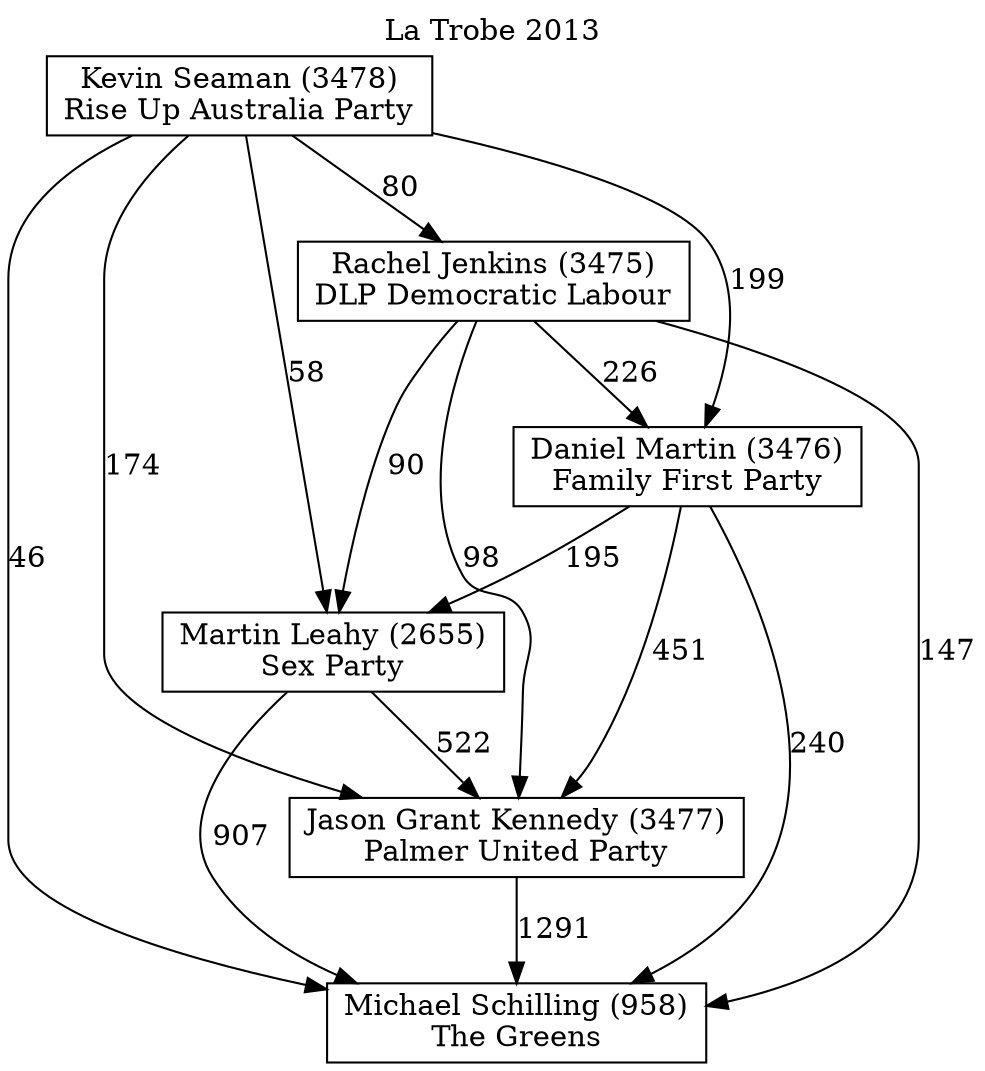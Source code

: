 // House preference flow
digraph "Michael Schilling (958)_La Trobe_2013" {
	graph [label="La Trobe 2013" labelloc=t]
	node [shape=box]
	"Michael Schilling (958)" [label="Michael Schilling (958)
The Greens"]
	"Jason Grant Kennedy (3477)" [label="Jason Grant Kennedy (3477)
Palmer United Party"]
	"Martin Leahy (2655)" [label="Martin Leahy (2655)
Sex Party"]
	"Daniel Martin (3476)" [label="Daniel Martin (3476)
Family First Party"]
	"Rachel Jenkins (3475)" [label="Rachel Jenkins (3475)
DLP Democratic Labour"]
	"Kevin Seaman (3478)" [label="Kevin Seaman (3478)
Rise Up Australia Party"]
	"Michael Schilling (958)" [label="Michael Schilling (958)
The Greens"]
	"Martin Leahy (2655)" [label="Martin Leahy (2655)
Sex Party"]
	"Daniel Martin (3476)" [label="Daniel Martin (3476)
Family First Party"]
	"Rachel Jenkins (3475)" [label="Rachel Jenkins (3475)
DLP Democratic Labour"]
	"Kevin Seaman (3478)" [label="Kevin Seaman (3478)
Rise Up Australia Party"]
	"Michael Schilling (958)" [label="Michael Schilling (958)
The Greens"]
	"Daniel Martin (3476)" [label="Daniel Martin (3476)
Family First Party"]
	"Rachel Jenkins (3475)" [label="Rachel Jenkins (3475)
DLP Democratic Labour"]
	"Kevin Seaman (3478)" [label="Kevin Seaman (3478)
Rise Up Australia Party"]
	"Michael Schilling (958)" [label="Michael Schilling (958)
The Greens"]
	"Rachel Jenkins (3475)" [label="Rachel Jenkins (3475)
DLP Democratic Labour"]
	"Kevin Seaman (3478)" [label="Kevin Seaman (3478)
Rise Up Australia Party"]
	"Michael Schilling (958)" [label="Michael Schilling (958)
The Greens"]
	"Kevin Seaman (3478)" [label="Kevin Seaman (3478)
Rise Up Australia Party"]
	"Kevin Seaman (3478)" [label="Kevin Seaman (3478)
Rise Up Australia Party"]
	"Rachel Jenkins (3475)" [label="Rachel Jenkins (3475)
DLP Democratic Labour"]
	"Kevin Seaman (3478)" [label="Kevin Seaman (3478)
Rise Up Australia Party"]
	"Kevin Seaman (3478)" [label="Kevin Seaman (3478)
Rise Up Australia Party"]
	"Daniel Martin (3476)" [label="Daniel Martin (3476)
Family First Party"]
	"Rachel Jenkins (3475)" [label="Rachel Jenkins (3475)
DLP Democratic Labour"]
	"Kevin Seaman (3478)" [label="Kevin Seaman (3478)
Rise Up Australia Party"]
	"Daniel Martin (3476)" [label="Daniel Martin (3476)
Family First Party"]
	"Kevin Seaman (3478)" [label="Kevin Seaman (3478)
Rise Up Australia Party"]
	"Kevin Seaman (3478)" [label="Kevin Seaman (3478)
Rise Up Australia Party"]
	"Rachel Jenkins (3475)" [label="Rachel Jenkins (3475)
DLP Democratic Labour"]
	"Kevin Seaman (3478)" [label="Kevin Seaman (3478)
Rise Up Australia Party"]
	"Kevin Seaman (3478)" [label="Kevin Seaman (3478)
Rise Up Australia Party"]
	"Martin Leahy (2655)" [label="Martin Leahy (2655)
Sex Party"]
	"Daniel Martin (3476)" [label="Daniel Martin (3476)
Family First Party"]
	"Rachel Jenkins (3475)" [label="Rachel Jenkins (3475)
DLP Democratic Labour"]
	"Kevin Seaman (3478)" [label="Kevin Seaman (3478)
Rise Up Australia Party"]
	"Martin Leahy (2655)" [label="Martin Leahy (2655)
Sex Party"]
	"Rachel Jenkins (3475)" [label="Rachel Jenkins (3475)
DLP Democratic Labour"]
	"Kevin Seaman (3478)" [label="Kevin Seaman (3478)
Rise Up Australia Party"]
	"Martin Leahy (2655)" [label="Martin Leahy (2655)
Sex Party"]
	"Kevin Seaman (3478)" [label="Kevin Seaman (3478)
Rise Up Australia Party"]
	"Kevin Seaman (3478)" [label="Kevin Seaman (3478)
Rise Up Australia Party"]
	"Rachel Jenkins (3475)" [label="Rachel Jenkins (3475)
DLP Democratic Labour"]
	"Kevin Seaman (3478)" [label="Kevin Seaman (3478)
Rise Up Australia Party"]
	"Kevin Seaman (3478)" [label="Kevin Seaman (3478)
Rise Up Australia Party"]
	"Daniel Martin (3476)" [label="Daniel Martin (3476)
Family First Party"]
	"Rachel Jenkins (3475)" [label="Rachel Jenkins (3475)
DLP Democratic Labour"]
	"Kevin Seaman (3478)" [label="Kevin Seaman (3478)
Rise Up Australia Party"]
	"Daniel Martin (3476)" [label="Daniel Martin (3476)
Family First Party"]
	"Kevin Seaman (3478)" [label="Kevin Seaman (3478)
Rise Up Australia Party"]
	"Kevin Seaman (3478)" [label="Kevin Seaman (3478)
Rise Up Australia Party"]
	"Rachel Jenkins (3475)" [label="Rachel Jenkins (3475)
DLP Democratic Labour"]
	"Kevin Seaman (3478)" [label="Kevin Seaman (3478)
Rise Up Australia Party"]
	"Kevin Seaman (3478)" [label="Kevin Seaman (3478)
Rise Up Australia Party"]
	"Jason Grant Kennedy (3477)" [label="Jason Grant Kennedy (3477)
Palmer United Party"]
	"Martin Leahy (2655)" [label="Martin Leahy (2655)
Sex Party"]
	"Daniel Martin (3476)" [label="Daniel Martin (3476)
Family First Party"]
	"Rachel Jenkins (3475)" [label="Rachel Jenkins (3475)
DLP Democratic Labour"]
	"Kevin Seaman (3478)" [label="Kevin Seaman (3478)
Rise Up Australia Party"]
	"Jason Grant Kennedy (3477)" [label="Jason Grant Kennedy (3477)
Palmer United Party"]
	"Daniel Martin (3476)" [label="Daniel Martin (3476)
Family First Party"]
	"Rachel Jenkins (3475)" [label="Rachel Jenkins (3475)
DLP Democratic Labour"]
	"Kevin Seaman (3478)" [label="Kevin Seaman (3478)
Rise Up Australia Party"]
	"Jason Grant Kennedy (3477)" [label="Jason Grant Kennedy (3477)
Palmer United Party"]
	"Rachel Jenkins (3475)" [label="Rachel Jenkins (3475)
DLP Democratic Labour"]
	"Kevin Seaman (3478)" [label="Kevin Seaman (3478)
Rise Up Australia Party"]
	"Jason Grant Kennedy (3477)" [label="Jason Grant Kennedy (3477)
Palmer United Party"]
	"Kevin Seaman (3478)" [label="Kevin Seaman (3478)
Rise Up Australia Party"]
	"Kevin Seaman (3478)" [label="Kevin Seaman (3478)
Rise Up Australia Party"]
	"Rachel Jenkins (3475)" [label="Rachel Jenkins (3475)
DLP Democratic Labour"]
	"Kevin Seaman (3478)" [label="Kevin Seaman (3478)
Rise Up Australia Party"]
	"Kevin Seaman (3478)" [label="Kevin Seaman (3478)
Rise Up Australia Party"]
	"Daniel Martin (3476)" [label="Daniel Martin (3476)
Family First Party"]
	"Rachel Jenkins (3475)" [label="Rachel Jenkins (3475)
DLP Democratic Labour"]
	"Kevin Seaman (3478)" [label="Kevin Seaman (3478)
Rise Up Australia Party"]
	"Daniel Martin (3476)" [label="Daniel Martin (3476)
Family First Party"]
	"Kevin Seaman (3478)" [label="Kevin Seaman (3478)
Rise Up Australia Party"]
	"Kevin Seaman (3478)" [label="Kevin Seaman (3478)
Rise Up Australia Party"]
	"Rachel Jenkins (3475)" [label="Rachel Jenkins (3475)
DLP Democratic Labour"]
	"Kevin Seaman (3478)" [label="Kevin Seaman (3478)
Rise Up Australia Party"]
	"Kevin Seaman (3478)" [label="Kevin Seaman (3478)
Rise Up Australia Party"]
	"Martin Leahy (2655)" [label="Martin Leahy (2655)
Sex Party"]
	"Daniel Martin (3476)" [label="Daniel Martin (3476)
Family First Party"]
	"Rachel Jenkins (3475)" [label="Rachel Jenkins (3475)
DLP Democratic Labour"]
	"Kevin Seaman (3478)" [label="Kevin Seaman (3478)
Rise Up Australia Party"]
	"Martin Leahy (2655)" [label="Martin Leahy (2655)
Sex Party"]
	"Rachel Jenkins (3475)" [label="Rachel Jenkins (3475)
DLP Democratic Labour"]
	"Kevin Seaman (3478)" [label="Kevin Seaman (3478)
Rise Up Australia Party"]
	"Martin Leahy (2655)" [label="Martin Leahy (2655)
Sex Party"]
	"Kevin Seaman (3478)" [label="Kevin Seaman (3478)
Rise Up Australia Party"]
	"Kevin Seaman (3478)" [label="Kevin Seaman (3478)
Rise Up Australia Party"]
	"Rachel Jenkins (3475)" [label="Rachel Jenkins (3475)
DLP Democratic Labour"]
	"Kevin Seaman (3478)" [label="Kevin Seaman (3478)
Rise Up Australia Party"]
	"Kevin Seaman (3478)" [label="Kevin Seaman (3478)
Rise Up Australia Party"]
	"Daniel Martin (3476)" [label="Daniel Martin (3476)
Family First Party"]
	"Rachel Jenkins (3475)" [label="Rachel Jenkins (3475)
DLP Democratic Labour"]
	"Kevin Seaman (3478)" [label="Kevin Seaman (3478)
Rise Up Australia Party"]
	"Daniel Martin (3476)" [label="Daniel Martin (3476)
Family First Party"]
	"Kevin Seaman (3478)" [label="Kevin Seaman (3478)
Rise Up Australia Party"]
	"Kevin Seaman (3478)" [label="Kevin Seaman (3478)
Rise Up Australia Party"]
	"Rachel Jenkins (3475)" [label="Rachel Jenkins (3475)
DLP Democratic Labour"]
	"Kevin Seaman (3478)" [label="Kevin Seaman (3478)
Rise Up Australia Party"]
	"Kevin Seaman (3478)" [label="Kevin Seaman (3478)
Rise Up Australia Party"]
	"Jason Grant Kennedy (3477)" -> "Michael Schilling (958)" [label=1291]
	"Martin Leahy (2655)" -> "Jason Grant Kennedy (3477)" [label=522]
	"Daniel Martin (3476)" -> "Martin Leahy (2655)" [label=195]
	"Rachel Jenkins (3475)" -> "Daniel Martin (3476)" [label=226]
	"Kevin Seaman (3478)" -> "Rachel Jenkins (3475)" [label=80]
	"Martin Leahy (2655)" -> "Michael Schilling (958)" [label=907]
	"Daniel Martin (3476)" -> "Michael Schilling (958)" [label=240]
	"Rachel Jenkins (3475)" -> "Michael Schilling (958)" [label=147]
	"Kevin Seaman (3478)" -> "Michael Schilling (958)" [label=46]
	"Kevin Seaman (3478)" -> "Daniel Martin (3476)" [label=199]
	"Rachel Jenkins (3475)" -> "Martin Leahy (2655)" [label=90]
	"Kevin Seaman (3478)" -> "Martin Leahy (2655)" [label=58]
	"Daniel Martin (3476)" -> "Jason Grant Kennedy (3477)" [label=451]
	"Rachel Jenkins (3475)" -> "Jason Grant Kennedy (3477)" [label=98]
	"Kevin Seaman (3478)" -> "Jason Grant Kennedy (3477)" [label=174]
}
